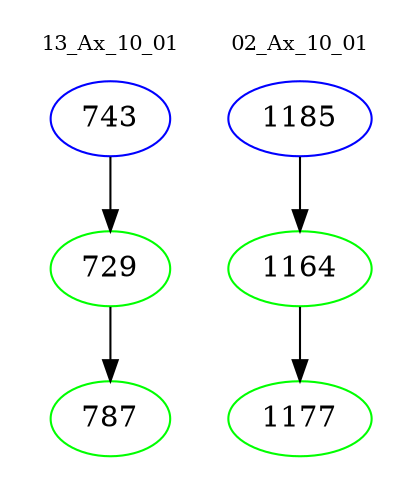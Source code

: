 digraph{
subgraph cluster_0 {
color = white
label = "13_Ax_10_01";
fontsize=10;
T0_743 [label="743", color="blue"]
T0_743 -> T0_729 [color="black"]
T0_729 [label="729", color="green"]
T0_729 -> T0_787 [color="black"]
T0_787 [label="787", color="green"]
}
subgraph cluster_1 {
color = white
label = "02_Ax_10_01";
fontsize=10;
T1_1185 [label="1185", color="blue"]
T1_1185 -> T1_1164 [color="black"]
T1_1164 [label="1164", color="green"]
T1_1164 -> T1_1177 [color="black"]
T1_1177 [label="1177", color="green"]
}
}
